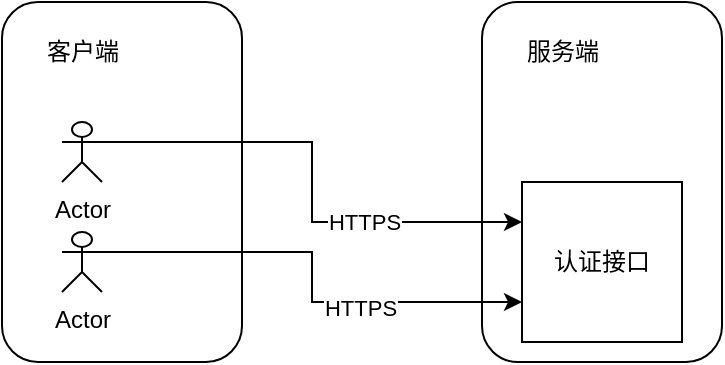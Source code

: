<mxfile version="20.5.1" type="github">
  <diagram id="1wG6GU_qegTCm62ZsVmx" name="第 1 页">
    <mxGraphModel dx="1422" dy="748" grid="1" gridSize="10" guides="1" tooltips="1" connect="1" arrows="1" fold="1" page="1" pageScale="1" pageWidth="827" pageHeight="1169" math="0" shadow="0">
      <root>
        <mxCell id="0" />
        <mxCell id="1" parent="0" />
        <mxCell id="w3OnJ2Ki7yz4PXjGZW5x-21" value="" style="group" vertex="1" connectable="0" parent="1">
          <mxGeometry x="234" y="170" width="360" height="180" as="geometry" />
        </mxCell>
        <mxCell id="w3OnJ2Ki7yz4PXjGZW5x-18" value="" style="rounded=1;whiteSpace=wrap;html=1;" vertex="1" parent="w3OnJ2Ki7yz4PXjGZW5x-21">
          <mxGeometry width="120" height="180" as="geometry" />
        </mxCell>
        <mxCell id="w3OnJ2Ki7yz4PXjGZW5x-8" value="客户端" style="text;html=1;align=center;verticalAlign=middle;resizable=0;points=[];autosize=1;strokeColor=none;fillColor=none;" vertex="1" parent="w3OnJ2Ki7yz4PXjGZW5x-21">
          <mxGeometry x="10" y="10" width="60" height="30" as="geometry" />
        </mxCell>
        <mxCell id="w3OnJ2Ki7yz4PXjGZW5x-9" value="" style="rounded=1;whiteSpace=wrap;html=1;" vertex="1" parent="w3OnJ2Ki7yz4PXjGZW5x-21">
          <mxGeometry x="240" width="120" height="180" as="geometry" />
        </mxCell>
        <mxCell id="w3OnJ2Ki7yz4PXjGZW5x-10" value="服务端" style="text;html=1;align=center;verticalAlign=middle;resizable=0;points=[];autosize=1;strokeColor=none;fillColor=none;" vertex="1" parent="w3OnJ2Ki7yz4PXjGZW5x-21">
          <mxGeometry x="250" y="10" width="60" height="30" as="geometry" />
        </mxCell>
        <mxCell id="w3OnJ2Ki7yz4PXjGZW5x-11" value="认证接口" style="whiteSpace=wrap;html=1;aspect=fixed;" vertex="1" parent="w3OnJ2Ki7yz4PXjGZW5x-21">
          <mxGeometry x="260" y="90" width="80" height="80" as="geometry" />
        </mxCell>
        <mxCell id="w3OnJ2Ki7yz4PXjGZW5x-16" style="edgeStyle=orthogonalEdgeStyle;rounded=0;orthogonalLoop=1;jettySize=auto;html=1;exitX=1;exitY=0.333;exitDx=0;exitDy=0;exitPerimeter=0;entryX=0;entryY=0.25;entryDx=0;entryDy=0;" edge="1" parent="w3OnJ2Ki7yz4PXjGZW5x-21" source="w3OnJ2Ki7yz4PXjGZW5x-14" target="w3OnJ2Ki7yz4PXjGZW5x-11">
          <mxGeometry relative="1" as="geometry" />
        </mxCell>
        <mxCell id="w3OnJ2Ki7yz4PXjGZW5x-19" value="HTTPS" style="edgeLabel;html=1;align=center;verticalAlign=middle;resizable=0;points=[];" vertex="1" connectable="0" parent="w3OnJ2Ki7yz4PXjGZW5x-16">
          <mxGeometry x="0.368" relative="1" as="geometry">
            <mxPoint as="offset" />
          </mxGeometry>
        </mxCell>
        <mxCell id="w3OnJ2Ki7yz4PXjGZW5x-14" value="Actor" style="shape=umlActor;verticalLabelPosition=bottom;verticalAlign=top;html=1;outlineConnect=0;" vertex="1" parent="w3OnJ2Ki7yz4PXjGZW5x-21">
          <mxGeometry x="30" y="60" width="20" height="30" as="geometry" />
        </mxCell>
        <mxCell id="w3OnJ2Ki7yz4PXjGZW5x-17" style="edgeStyle=orthogonalEdgeStyle;rounded=0;orthogonalLoop=1;jettySize=auto;html=1;exitX=1;exitY=0.333;exitDx=0;exitDy=0;exitPerimeter=0;entryX=0;entryY=0.75;entryDx=0;entryDy=0;" edge="1" parent="w3OnJ2Ki7yz4PXjGZW5x-21" source="w3OnJ2Ki7yz4PXjGZW5x-15" target="w3OnJ2Ki7yz4PXjGZW5x-11">
          <mxGeometry relative="1" as="geometry" />
        </mxCell>
        <mxCell id="w3OnJ2Ki7yz4PXjGZW5x-20" value="HTTPS" style="edgeLabel;html=1;align=center;verticalAlign=middle;resizable=0;points=[];" vertex="1" connectable="0" parent="w3OnJ2Ki7yz4PXjGZW5x-17">
          <mxGeometry x="0.311" y="-3" relative="1" as="geometry">
            <mxPoint as="offset" />
          </mxGeometry>
        </mxCell>
        <mxCell id="w3OnJ2Ki7yz4PXjGZW5x-15" value="Actor" style="shape=umlActor;verticalLabelPosition=bottom;verticalAlign=top;html=1;outlineConnect=0;" vertex="1" parent="w3OnJ2Ki7yz4PXjGZW5x-21">
          <mxGeometry x="30" y="115" width="20" height="30" as="geometry" />
        </mxCell>
      </root>
    </mxGraphModel>
  </diagram>
</mxfile>

